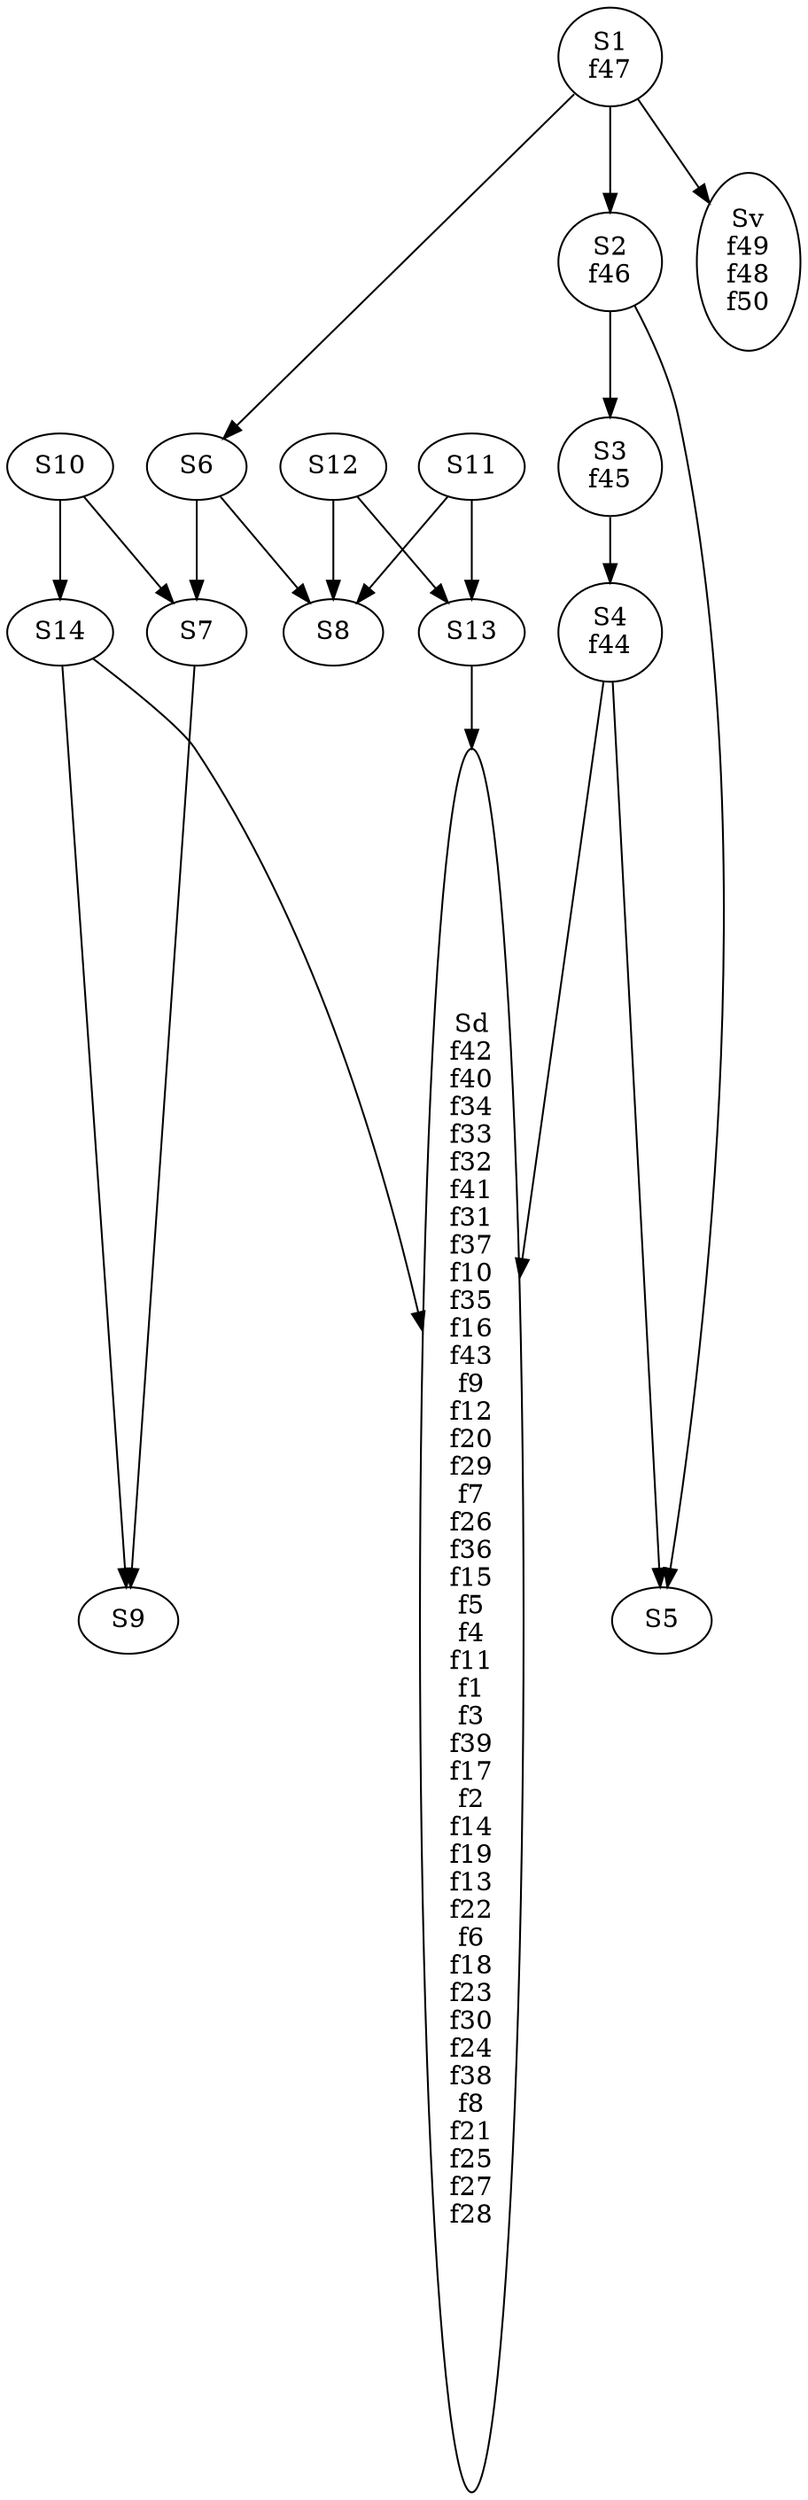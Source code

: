digraph Fourmiliere {
  S14 [label="S14"];
  S14 -> S9;
  S14 -> Sd;
  Sd [label="Sd\nf42\nf40\nf34\nf33\nf32\nf41\nf31\nf37\nf10\nf35\nf16\nf43\nf9\nf12\nf20\nf29\nf7\nf26\nf36\nf15\nf5\nf4\nf11\nf1\nf3\nf39\nf17\nf2\nf14\nf19\nf13\nf22\nf6\nf18\nf23\nf30\nf24\nf38\nf8\nf21\nf25\nf27\nf28"];
  S13 [label="S13"];
  S13 -> Sd;
  S6 [label="S6"];
  S6 -> S7;
  S6 -> S8;
  S2 [label="S2\nf46"];
  S2 -> S3;
  S2 -> S5;
  S1 [label="S1\nf47"];
  S1 -> S2;
  S1 -> Sv;
  S1 -> S6;
  S7 [label="S7"];
  S7 -> S9;
  S3 [label="S3\nf45"];
  S3 -> S4;
  S4 [label="S4\nf44"];
  S4 -> Sd;
  S4 -> S5;
  S5 [label="S5"];
  Sv [label="Sv\nf49\nf48\nf50"];
  S12 [label="S12"];
  S12 -> S8;
  S12 -> S13;
  S9 [label="S9"];
  S8 [label="S8"];
  S10 [label="S10"];
  S10 -> S7;
  S10 -> S14;
  S11 [label="S11"];
  S11 -> S8;
  S11 -> S13;
}
